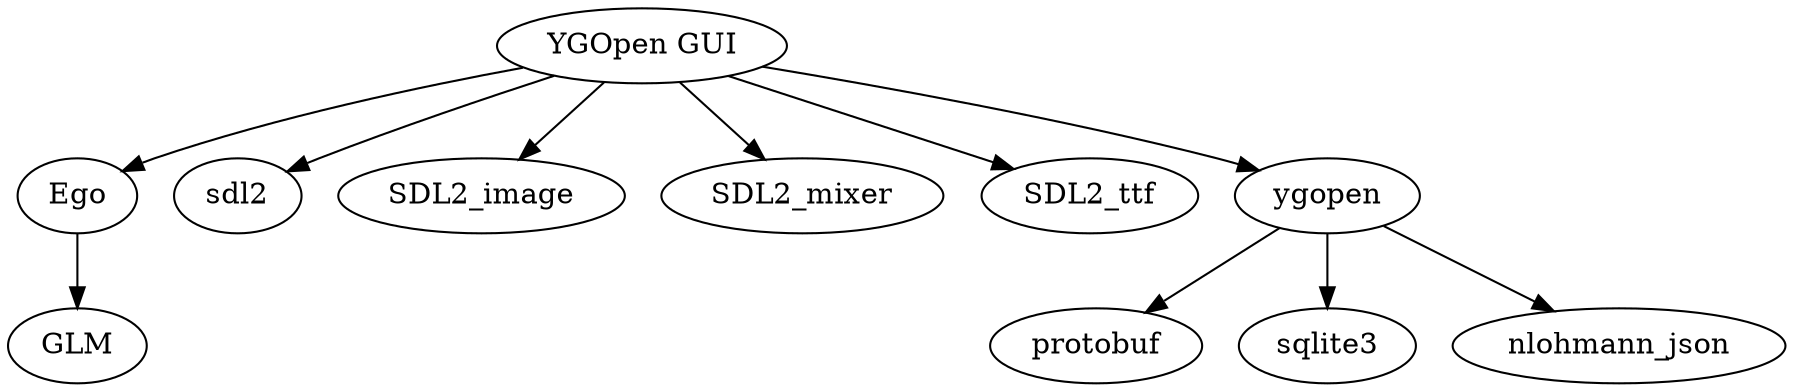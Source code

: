 digraph YGOpenDependencyGraph {
	"YGOpen GUI" -> "Ego"
	"YGOpen GUI" -> "sdl2"
	"YGOpen GUI" -> "SDL2_image"
	"YGOpen GUI" -> "SDL2_mixer"
	"YGOpen GUI" -> "SDL2_ttf"
	"YGOpen GUI" -> "ygopen"

	"Ego" -> "GLM"

	"ygopen" -> "protobuf"
	"ygopen" -> "sqlite3"
	"ygopen" -> "nlohmann_json"
}
